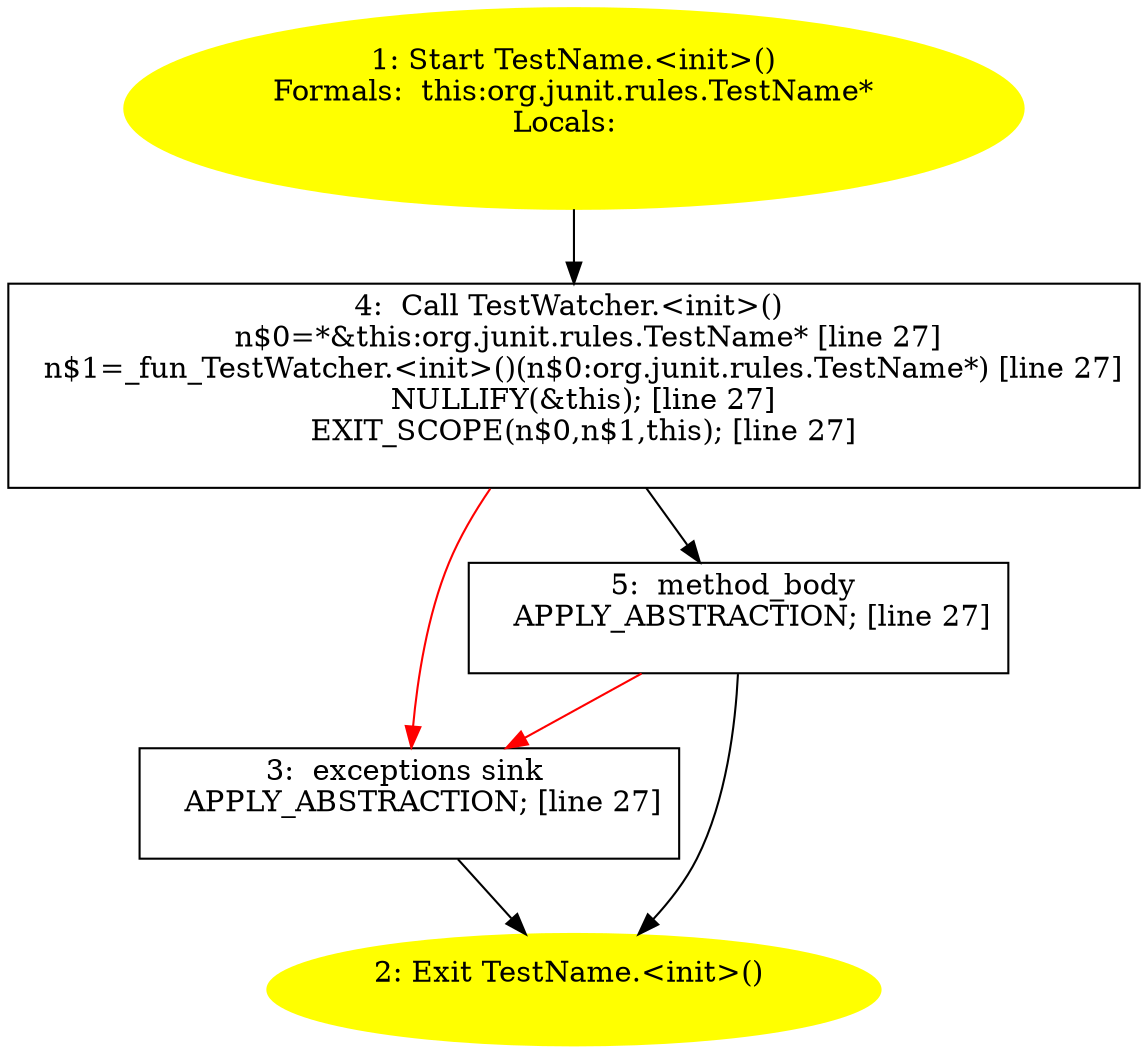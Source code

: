 /* @generated */
digraph cfg {
"org.junit.rules.TestName.<init>().87a4601081c74fa7c17de0afff713a18_1" [label="1: Start TestName.<init>()\nFormals:  this:org.junit.rules.TestName*\nLocals:  \n  " color=yellow style=filled]
	

	 "org.junit.rules.TestName.<init>().87a4601081c74fa7c17de0afff713a18_1" -> "org.junit.rules.TestName.<init>().87a4601081c74fa7c17de0afff713a18_4" ;
"org.junit.rules.TestName.<init>().87a4601081c74fa7c17de0afff713a18_2" [label="2: Exit TestName.<init>() \n  " color=yellow style=filled]
	

"org.junit.rules.TestName.<init>().87a4601081c74fa7c17de0afff713a18_3" [label="3:  exceptions sink \n   APPLY_ABSTRACTION; [line 27]\n " shape="box"]
	

	 "org.junit.rules.TestName.<init>().87a4601081c74fa7c17de0afff713a18_3" -> "org.junit.rules.TestName.<init>().87a4601081c74fa7c17de0afff713a18_2" ;
"org.junit.rules.TestName.<init>().87a4601081c74fa7c17de0afff713a18_4" [label="4:  Call TestWatcher.<init>() \n   n$0=*&this:org.junit.rules.TestName* [line 27]\n  n$1=_fun_TestWatcher.<init>()(n$0:org.junit.rules.TestName*) [line 27]\n  NULLIFY(&this); [line 27]\n  EXIT_SCOPE(n$0,n$1,this); [line 27]\n " shape="box"]
	

	 "org.junit.rules.TestName.<init>().87a4601081c74fa7c17de0afff713a18_4" -> "org.junit.rules.TestName.<init>().87a4601081c74fa7c17de0afff713a18_5" ;
	 "org.junit.rules.TestName.<init>().87a4601081c74fa7c17de0afff713a18_4" -> "org.junit.rules.TestName.<init>().87a4601081c74fa7c17de0afff713a18_3" [color="red" ];
"org.junit.rules.TestName.<init>().87a4601081c74fa7c17de0afff713a18_5" [label="5:  method_body \n   APPLY_ABSTRACTION; [line 27]\n " shape="box"]
	

	 "org.junit.rules.TestName.<init>().87a4601081c74fa7c17de0afff713a18_5" -> "org.junit.rules.TestName.<init>().87a4601081c74fa7c17de0afff713a18_2" ;
	 "org.junit.rules.TestName.<init>().87a4601081c74fa7c17de0afff713a18_5" -> "org.junit.rules.TestName.<init>().87a4601081c74fa7c17de0afff713a18_3" [color="red" ];
}
